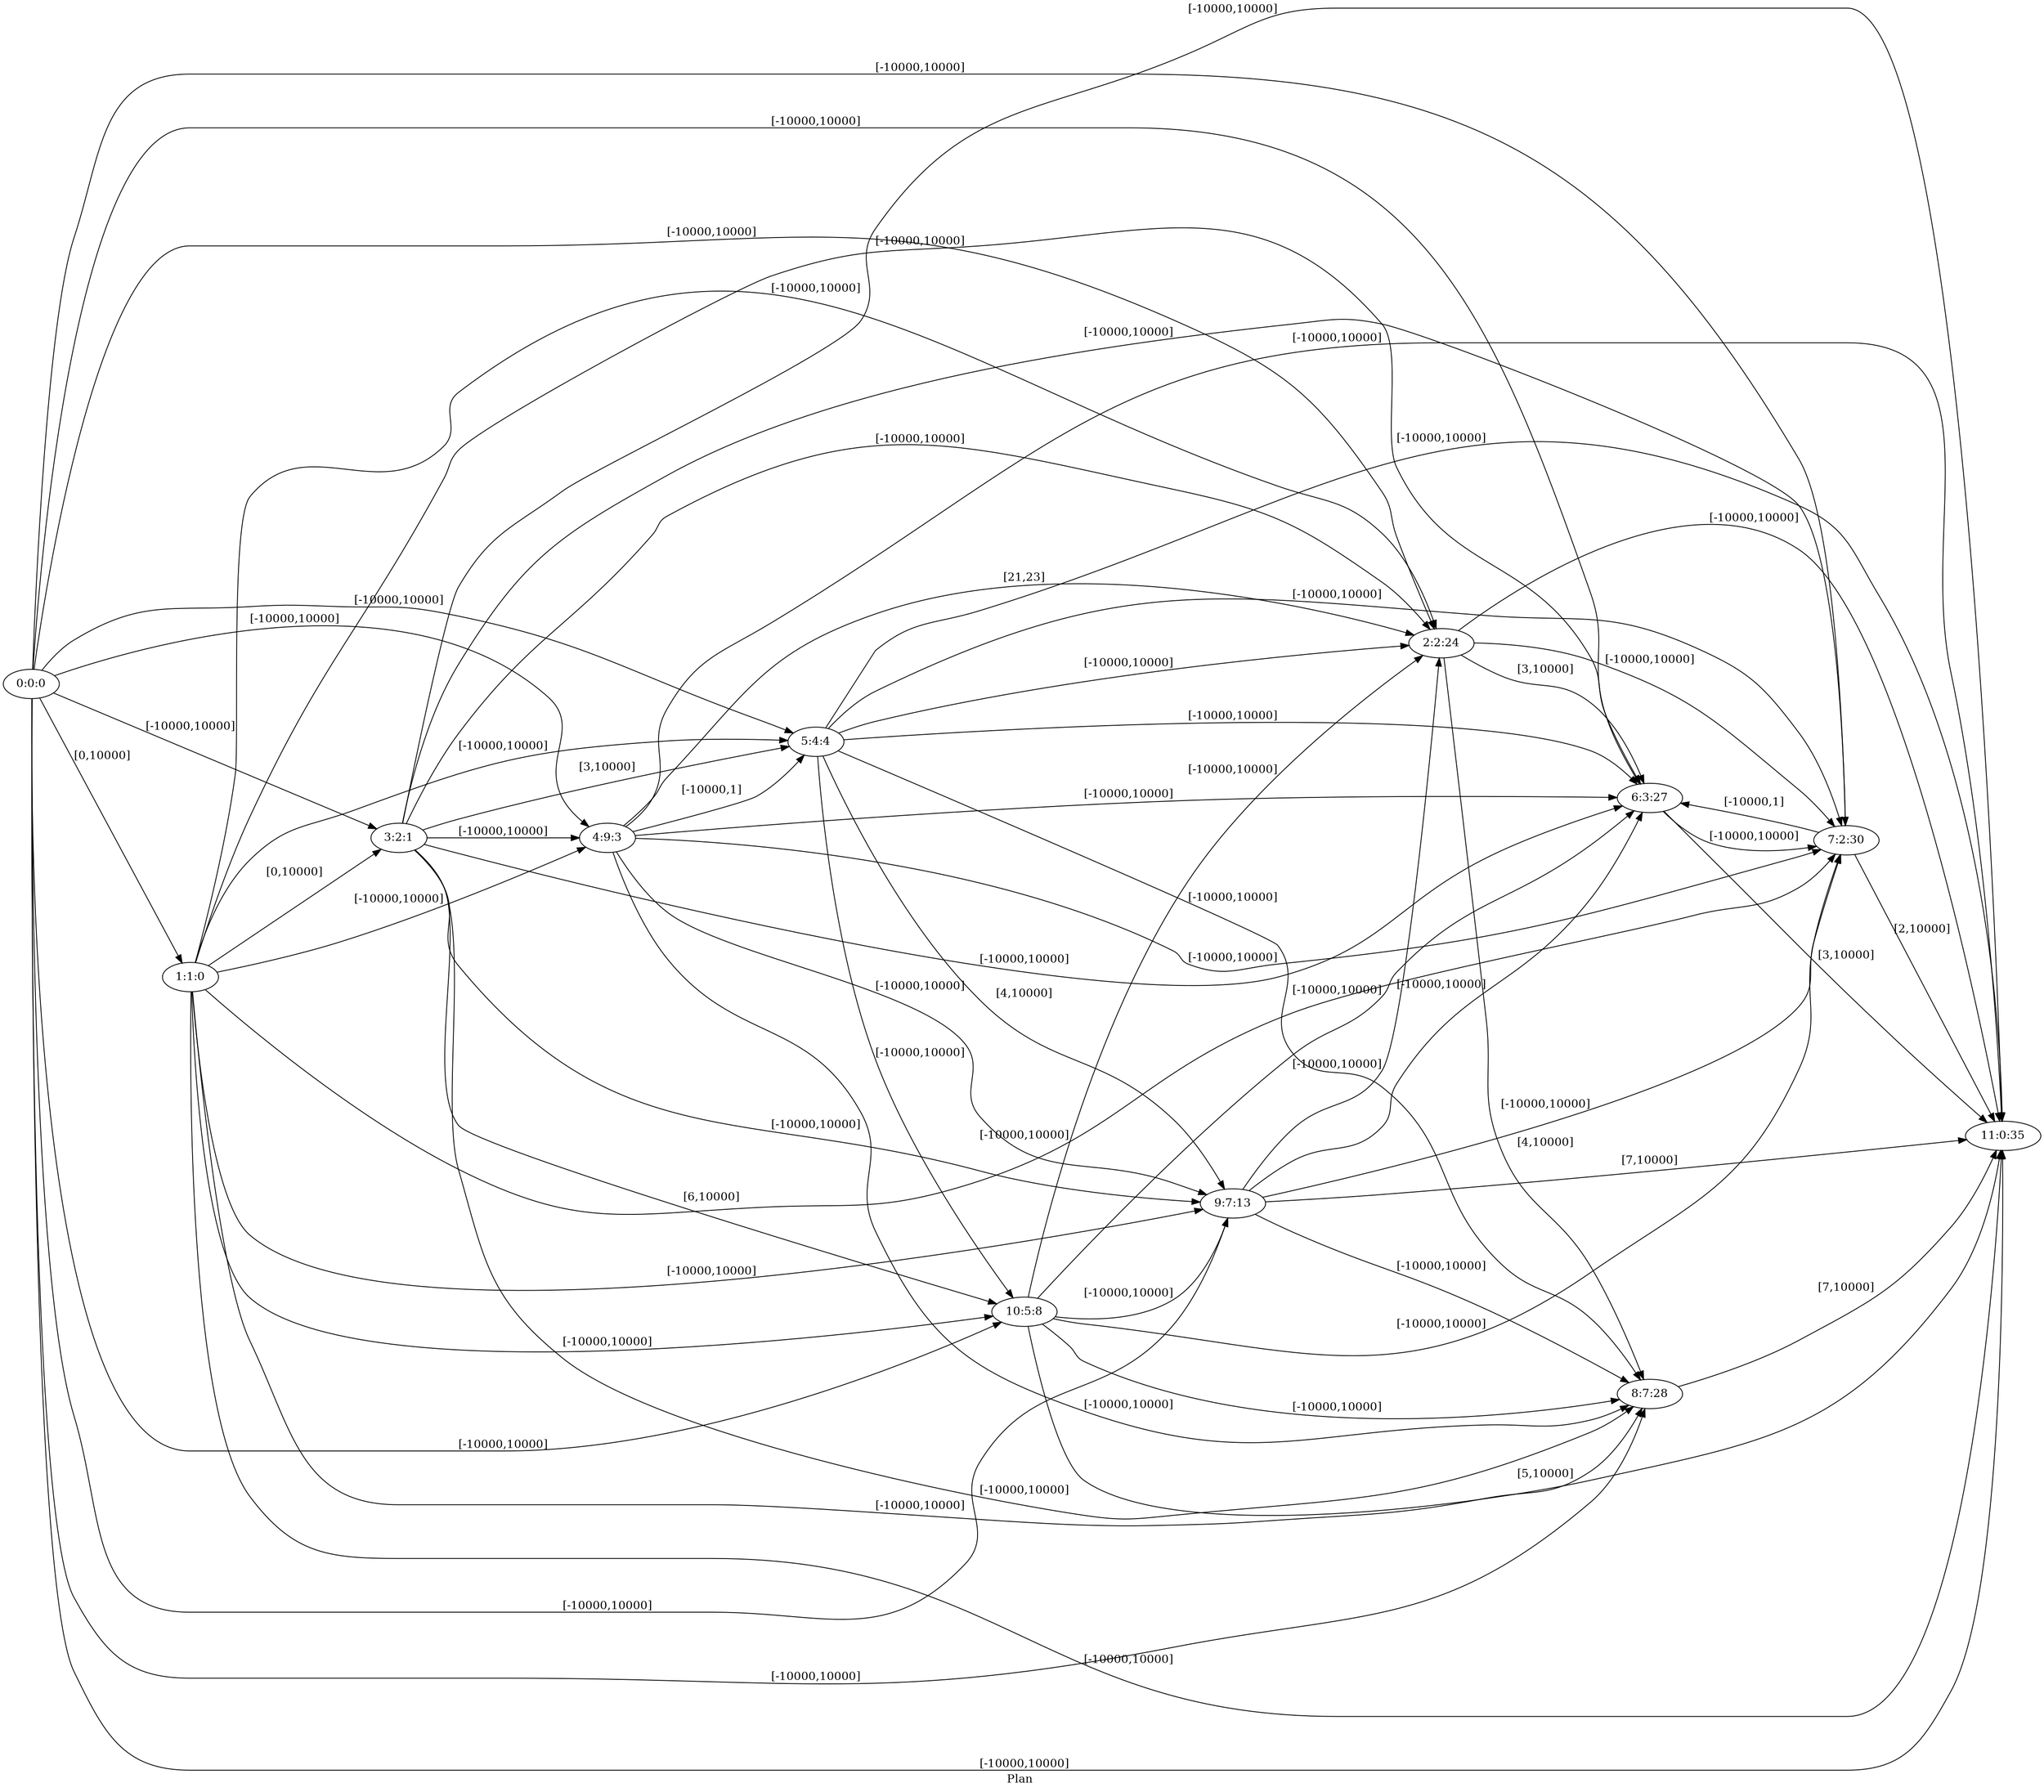 digraph G {
 rankdir = LR;
 nodesep = .45; 
 size = 30;
label="Plan ";
 fldt = 0.684933;
"0:0:0"->"1:1:0"[ label = "[0,10000]"];
"0:0:0"->"2:2:24"[ label = "[-10000,10000]"];
"0:0:0"->"3:2:1"[ label = "[-10000,10000]"];
"0:0:0"->"4:9:3"[ label = "[-10000,10000]"];
"0:0:0"->"5:4:4"[ label = "[-10000,10000]"];
"0:0:0"->"6:3:27"[ label = "[-10000,10000]"];
"0:0:0"->"7:2:30"[ label = "[-10000,10000]"];
"0:0:0"->"8:7:28"[ label = "[-10000,10000]"];
"0:0:0"->"9:7:13"[ label = "[-10000,10000]"];
"0:0:0"->"10:5:8"[ label = "[-10000,10000]"];
"0:0:0"->"11:0:35"[ label = "[-10000,10000]"];
"1:1:0"->"2:2:24"[ label = "[-10000,10000]"];
"1:1:0"->"3:2:1"[ label = "[0,10000]"];
"1:1:0"->"4:9:3"[ label = "[-10000,10000]"];
"1:1:0"->"5:4:4"[ label = "[-10000,10000]"];
"1:1:0"->"6:3:27"[ label = "[-10000,10000]"];
"1:1:0"->"7:2:30"[ label = "[-10000,10000]"];
"1:1:0"->"8:7:28"[ label = "[-10000,10000]"];
"1:1:0"->"9:7:13"[ label = "[-10000,10000]"];
"1:1:0"->"10:5:8"[ label = "[-10000,10000]"];
"1:1:0"->"11:0:35"[ label = "[-10000,10000]"];
"2:2:24"->"6:3:27"[ label = "[3,10000]"];
"2:2:24"->"7:2:30"[ label = "[-10000,10000]"];
"2:2:24"->"8:7:28"[ label = "[4,10000]"];
"2:2:24"->"11:0:35"[ label = "[-10000,10000]"];
"3:2:1"->"2:2:24"[ label = "[-10000,10000]"];
"3:2:1"->"4:9:3"[ label = "[-10000,10000]"];
"3:2:1"->"5:4:4"[ label = "[3,10000]"];
"3:2:1"->"6:3:27"[ label = "[-10000,10000]"];
"3:2:1"->"7:2:30"[ label = "[-10000,10000]"];
"3:2:1"->"8:7:28"[ label = "[-10000,10000]"];
"3:2:1"->"9:7:13"[ label = "[-10000,10000]"];
"3:2:1"->"10:5:8"[ label = "[6,10000]"];
"3:2:1"->"11:0:35"[ label = "[-10000,10000]"];
"4:9:3"->"2:2:24"[ label = "[21,23]"];
"4:9:3"->"5:4:4"[ label = "[-10000,1]"];
"4:9:3"->"6:3:27"[ label = "[-10000,10000]"];
"4:9:3"->"7:2:30"[ label = "[-10000,10000]"];
"4:9:3"->"8:7:28"[ label = "[-10000,10000]"];
"4:9:3"->"9:7:13"[ label = "[-10000,10000]"];
"4:9:3"->"11:0:35"[ label = "[-10000,10000]"];
"5:4:4"->"2:2:24"[ label = "[-10000,10000]"];
"5:4:4"->"6:3:27"[ label = "[-10000,10000]"];
"5:4:4"->"7:2:30"[ label = "[-10000,10000]"];
"5:4:4"->"8:7:28"[ label = "[-10000,10000]"];
"5:4:4"->"9:7:13"[ label = "[4,10000]"];
"5:4:4"->"10:5:8"[ label = "[-10000,10000]"];
"5:4:4"->"11:0:35"[ label = "[-10000,10000]"];
"6:3:27"->"7:2:30"[ label = "[-10000,10000]"];
"6:3:27"->"11:0:35"[ label = "[3,10000]"];
"7:2:30"->"6:3:27"[ label = "[-10000,1]"];
"7:2:30"->"11:0:35"[ label = "[2,10000]"];
"8:7:28"->"11:0:35"[ label = "[7,10000]"];
"9:7:13"->"2:2:24"[ label = "[-10000,10000]"];
"9:7:13"->"6:3:27"[ label = "[-10000,10000]"];
"9:7:13"->"7:2:30"[ label = "[-10000,10000]"];
"9:7:13"->"8:7:28"[ label = "[-10000,10000]"];
"9:7:13"->"11:0:35"[ label = "[7,10000]"];
"10:5:8"->"2:2:24"[ label = "[-10000,10000]"];
"10:5:8"->"6:3:27"[ label = "[-10000,10000]"];
"10:5:8"->"7:2:30"[ label = "[-10000,10000]"];
"10:5:8"->"8:7:28"[ label = "[-10000,10000]"];
"10:5:8"->"9:7:13"[ label = "[-10000,10000]"];
"10:5:8"->"11:0:35"[ label = "[5,10000]"];
}
